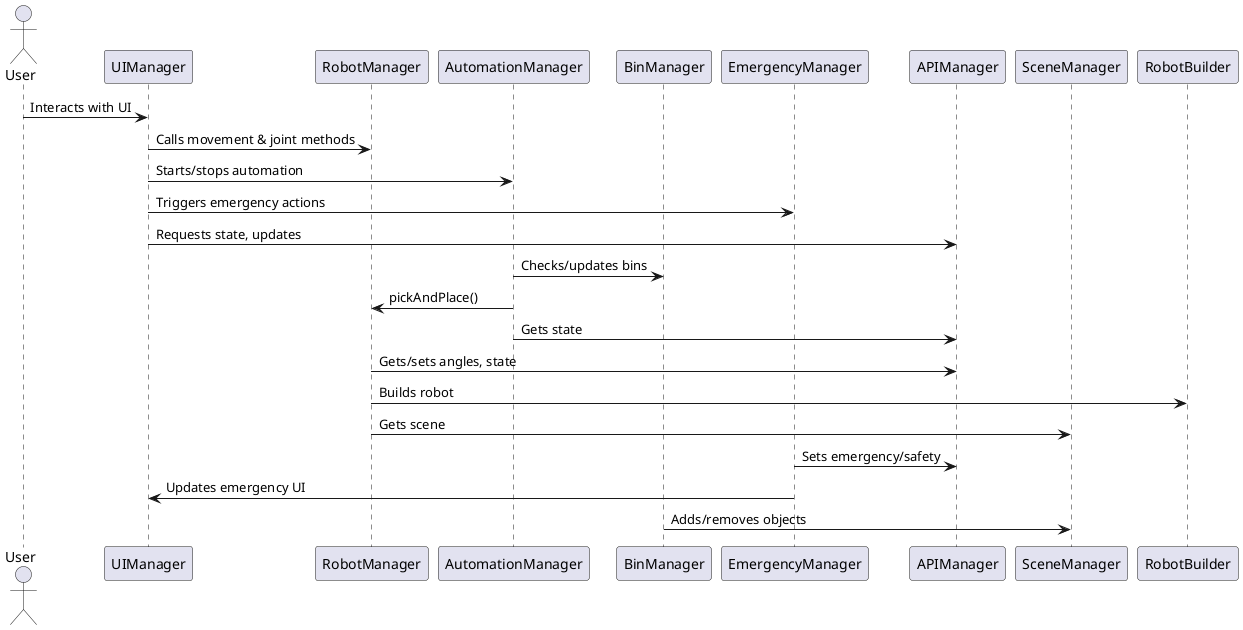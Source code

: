 @startuml
actor User
participant UIManager as UI
participant RobotManager as Robot
participant AutomationManager as Automation
participant BinManager as Bin
participant EmergencyManager as Emergency
participant APIManager as API
participant SceneManager as Scene
participant RobotBuilder as Builder

User -> UI: Interacts with UI
UI -> Robot: Calls movement & joint methods
UI -> Automation: Starts/stops automation
UI -> Emergency: Triggers emergency actions
UI -> API: Requests state, updates

Automation -> Bin: Checks/updates bins
Automation -> Robot: pickAndPlace()
Automation -> API: Gets state

Robot -> API: Gets/sets angles, state
Robot -> Builder: Builds robot
Robot -> Scene: Gets scene

Emergency -> API: Sets emergency/safety
Emergency -> UI: Updates emergency UI

Bin -> Scene: Adds/removes objects

@enduml